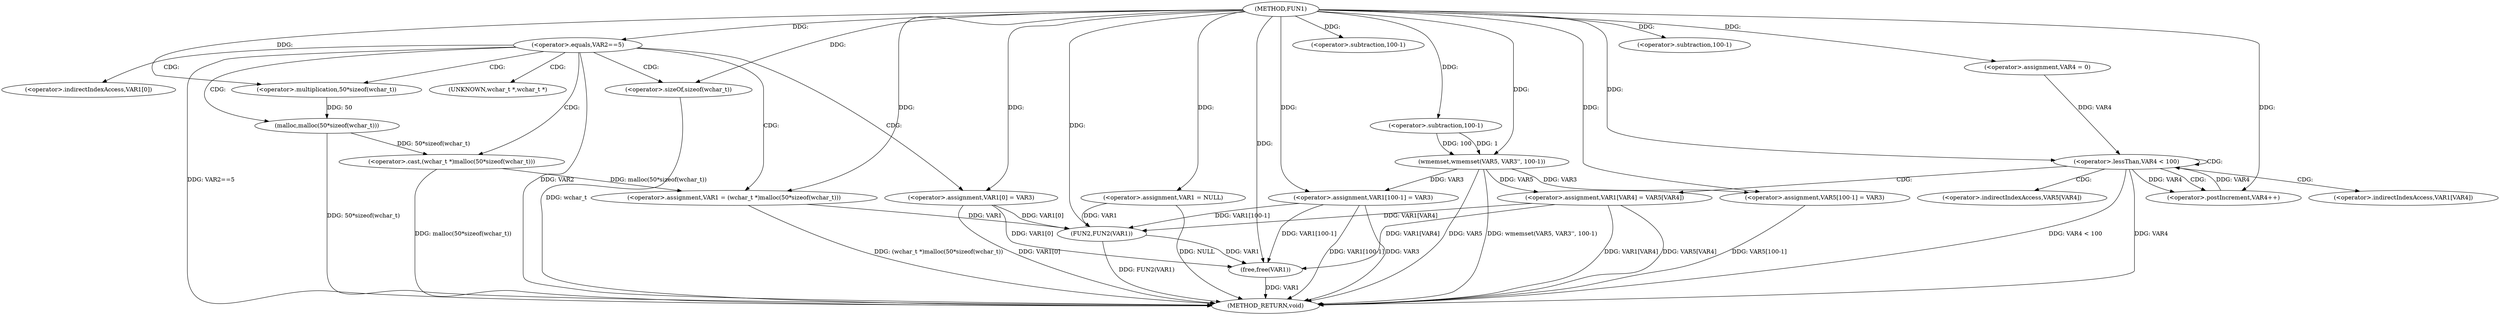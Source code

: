 digraph FUN1 {  
"1000100" [label = "(METHOD,FUN1)" ]
"1000169" [label = "(METHOD_RETURN,void)" ]
"1000103" [label = "(<operator>.assignment,VAR1 = NULL)" ]
"1000107" [label = "(<operator>.equals,VAR2==5)" ]
"1000111" [label = "(<operator>.assignment,VAR1 = (wchar_t *)malloc(50*sizeof(wchar_t)))" ]
"1000113" [label = "(<operator>.cast,(wchar_t *)malloc(50*sizeof(wchar_t)))" ]
"1000115" [label = "(malloc,malloc(50*sizeof(wchar_t)))" ]
"1000116" [label = "(<operator>.multiplication,50*sizeof(wchar_t))" ]
"1000118" [label = "(<operator>.sizeOf,sizeof(wchar_t))" ]
"1000120" [label = "(<operator>.assignment,VAR1[0] = VAR3)" ]
"1000128" [label = "(wmemset,wmemset(VAR5, VAR3'', 100-1))" ]
"1000131" [label = "(<operator>.subtraction,100-1)" ]
"1000134" [label = "(<operator>.assignment,VAR5[100-1] = VAR3)" ]
"1000137" [label = "(<operator>.subtraction,100-1)" ]
"1000142" [label = "(<operator>.assignment,VAR4 = 0)" ]
"1000145" [label = "(<operator>.lessThan,VAR4 < 100)" ]
"1000148" [label = "(<operator>.postIncrement,VAR4++)" ]
"1000151" [label = "(<operator>.assignment,VAR1[VAR4] = VAR5[VAR4])" ]
"1000158" [label = "(<operator>.assignment,VAR1[100-1] = VAR3)" ]
"1000161" [label = "(<operator>.subtraction,100-1)" ]
"1000165" [label = "(FUN2,FUN2(VAR1))" ]
"1000167" [label = "(free,free(VAR1))" ]
"1000114" [label = "(UNKNOWN,wchar_t *,wchar_t *)" ]
"1000121" [label = "(<operator>.indirectIndexAccess,VAR1[0])" ]
"1000152" [label = "(<operator>.indirectIndexAccess,VAR1[VAR4])" ]
"1000155" [label = "(<operator>.indirectIndexAccess,VAR5[VAR4])" ]
  "1000158" -> "1000169"  [ label = "DDG: VAR1[100-1]"] 
  "1000107" -> "1000169"  [ label = "DDG: VAR2"] 
  "1000103" -> "1000169"  [ label = "DDG: NULL"] 
  "1000151" -> "1000169"  [ label = "DDG: VAR1[VAR4]"] 
  "1000145" -> "1000169"  [ label = "DDG: VAR4 < 100"] 
  "1000128" -> "1000169"  [ label = "DDG: wmemset(VAR5, VAR3'', 100-1)"] 
  "1000118" -> "1000169"  [ label = "DDG: wchar_t"] 
  "1000145" -> "1000169"  [ label = "DDG: VAR4"] 
  "1000165" -> "1000169"  [ label = "DDG: FUN2(VAR1)"] 
  "1000167" -> "1000169"  [ label = "DDG: VAR1"] 
  "1000158" -> "1000169"  [ label = "DDG: VAR3"] 
  "1000107" -> "1000169"  [ label = "DDG: VAR2==5"] 
  "1000128" -> "1000169"  [ label = "DDG: VAR5"] 
  "1000151" -> "1000169"  [ label = "DDG: VAR5[VAR4]"] 
  "1000113" -> "1000169"  [ label = "DDG: malloc(50*sizeof(wchar_t))"] 
  "1000120" -> "1000169"  [ label = "DDG: VAR1[0]"] 
  "1000134" -> "1000169"  [ label = "DDG: VAR5[100-1]"] 
  "1000111" -> "1000169"  [ label = "DDG: (wchar_t *)malloc(50*sizeof(wchar_t))"] 
  "1000115" -> "1000169"  [ label = "DDG: 50*sizeof(wchar_t)"] 
  "1000100" -> "1000103"  [ label = "DDG: "] 
  "1000100" -> "1000107"  [ label = "DDG: "] 
  "1000113" -> "1000111"  [ label = "DDG: malloc(50*sizeof(wchar_t))"] 
  "1000100" -> "1000111"  [ label = "DDG: "] 
  "1000115" -> "1000113"  [ label = "DDG: 50*sizeof(wchar_t)"] 
  "1000116" -> "1000115"  [ label = "DDG: 50"] 
  "1000100" -> "1000116"  [ label = "DDG: "] 
  "1000100" -> "1000118"  [ label = "DDG: "] 
  "1000100" -> "1000120"  [ label = "DDG: "] 
  "1000100" -> "1000128"  [ label = "DDG: "] 
  "1000131" -> "1000128"  [ label = "DDG: 100"] 
  "1000131" -> "1000128"  [ label = "DDG: 1"] 
  "1000100" -> "1000131"  [ label = "DDG: "] 
  "1000128" -> "1000134"  [ label = "DDG: VAR3"] 
  "1000100" -> "1000134"  [ label = "DDG: "] 
  "1000100" -> "1000137"  [ label = "DDG: "] 
  "1000100" -> "1000142"  [ label = "DDG: "] 
  "1000148" -> "1000145"  [ label = "DDG: VAR4"] 
  "1000142" -> "1000145"  [ label = "DDG: VAR4"] 
  "1000100" -> "1000145"  [ label = "DDG: "] 
  "1000145" -> "1000148"  [ label = "DDG: VAR4"] 
  "1000100" -> "1000148"  [ label = "DDG: "] 
  "1000128" -> "1000151"  [ label = "DDG: VAR5"] 
  "1000100" -> "1000158"  [ label = "DDG: "] 
  "1000128" -> "1000158"  [ label = "DDG: VAR3"] 
  "1000100" -> "1000161"  [ label = "DDG: "] 
  "1000158" -> "1000165"  [ label = "DDG: VAR1[100-1]"] 
  "1000103" -> "1000165"  [ label = "DDG: VAR1"] 
  "1000151" -> "1000165"  [ label = "DDG: VAR1[VAR4]"] 
  "1000120" -> "1000165"  [ label = "DDG: VAR1[0]"] 
  "1000111" -> "1000165"  [ label = "DDG: VAR1"] 
  "1000100" -> "1000165"  [ label = "DDG: "] 
  "1000158" -> "1000167"  [ label = "DDG: VAR1[100-1]"] 
  "1000120" -> "1000167"  [ label = "DDG: VAR1[0]"] 
  "1000165" -> "1000167"  [ label = "DDG: VAR1"] 
  "1000151" -> "1000167"  [ label = "DDG: VAR1[VAR4]"] 
  "1000100" -> "1000167"  [ label = "DDG: "] 
  "1000107" -> "1000121"  [ label = "CDG: "] 
  "1000107" -> "1000116"  [ label = "CDG: "] 
  "1000107" -> "1000120"  [ label = "CDG: "] 
  "1000107" -> "1000113"  [ label = "CDG: "] 
  "1000107" -> "1000111"  [ label = "CDG: "] 
  "1000107" -> "1000114"  [ label = "CDG: "] 
  "1000107" -> "1000115"  [ label = "CDG: "] 
  "1000107" -> "1000118"  [ label = "CDG: "] 
  "1000145" -> "1000155"  [ label = "CDG: "] 
  "1000145" -> "1000151"  [ label = "CDG: "] 
  "1000145" -> "1000145"  [ label = "CDG: "] 
  "1000145" -> "1000152"  [ label = "CDG: "] 
  "1000145" -> "1000148"  [ label = "CDG: "] 
}
